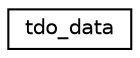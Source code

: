 digraph "Graphical Class Hierarchy"
{
  edge [fontname="Helvetica",fontsize="10",labelfontname="Helvetica",labelfontsize="10"];
  node [fontname="Helvetica",fontsize="10",shape=record];
  rankdir="LR";
  Node0 [label="tdo_data",height=0.2,width=0.4,color="black", fillcolor="white", style="filled",URL="$dc/d0d/classtdo__data.html"];
}
